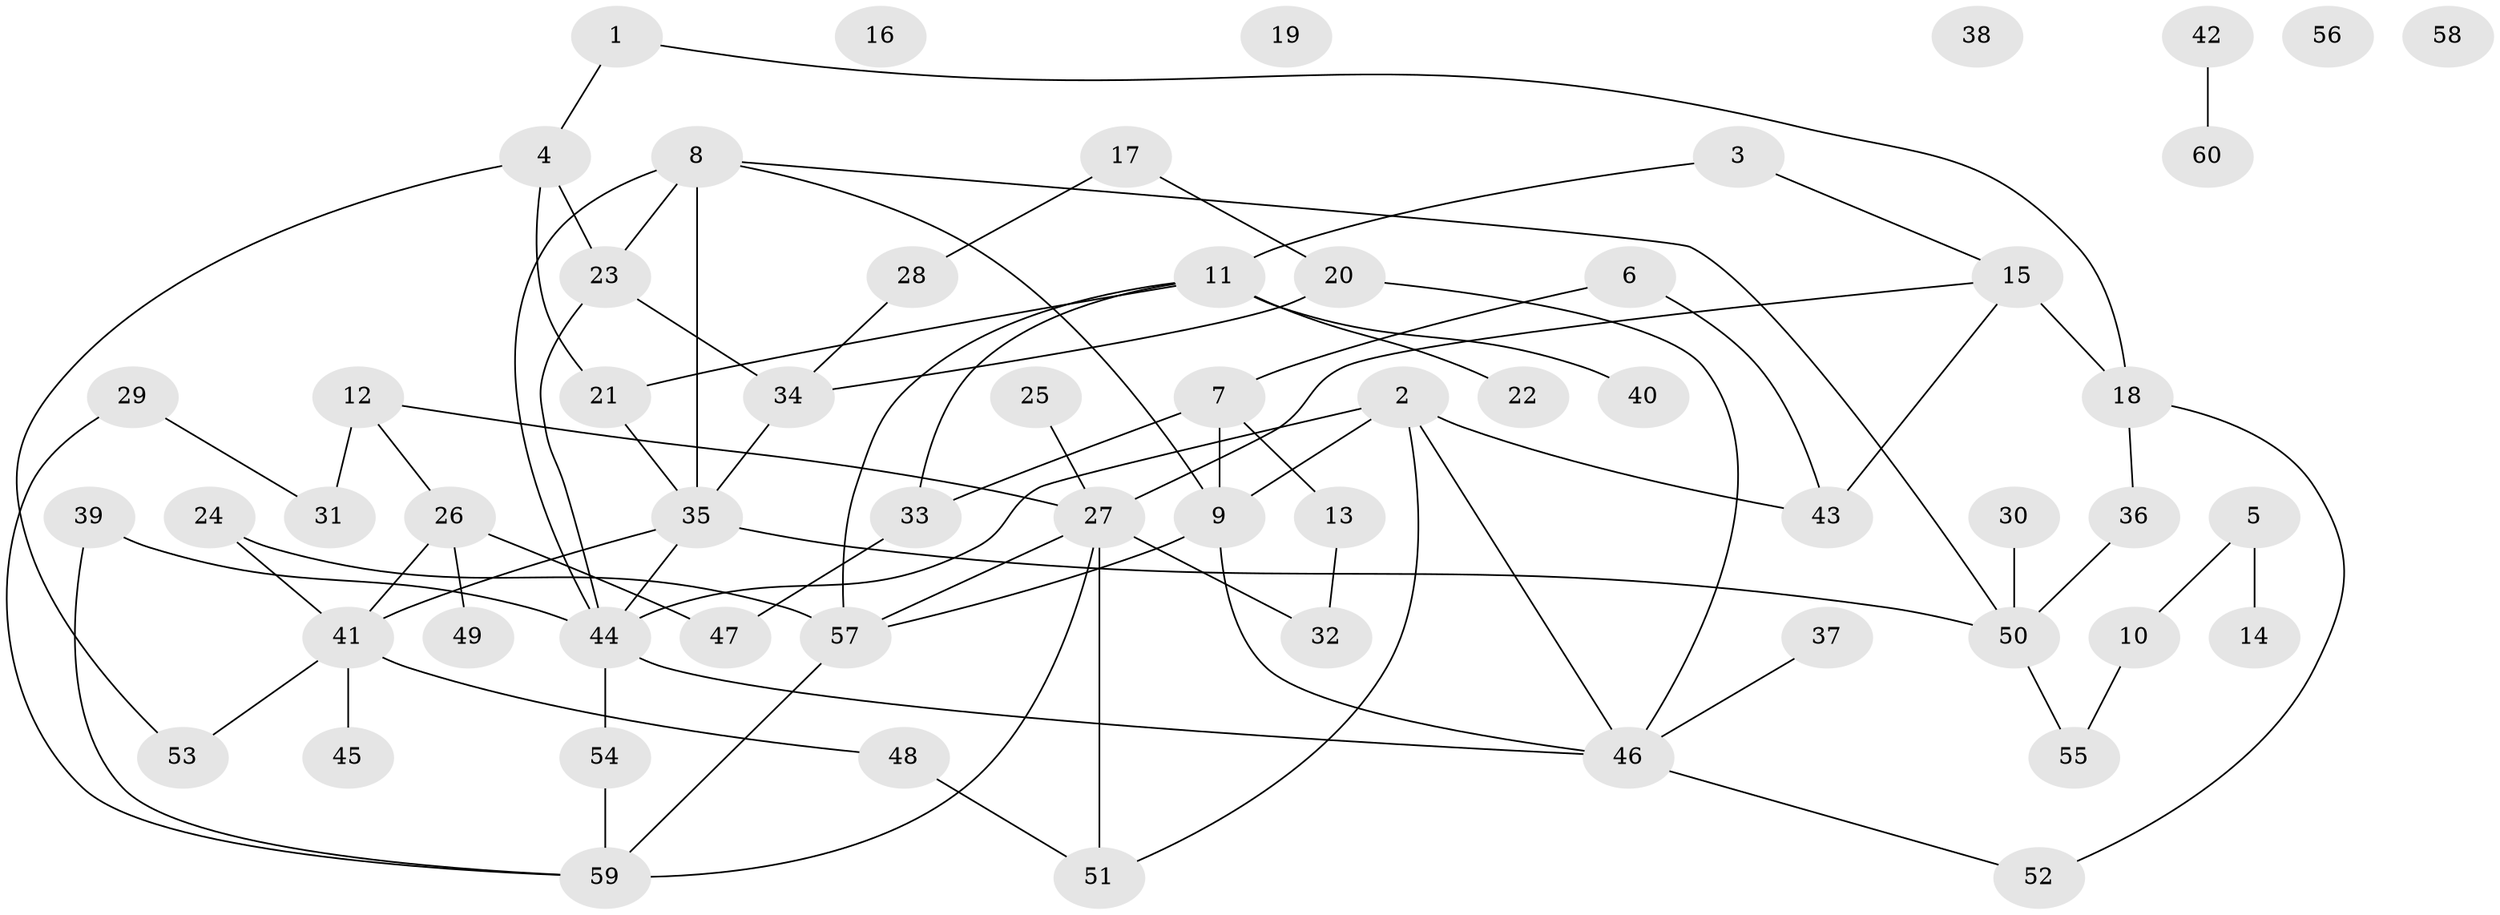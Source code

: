 // coarse degree distribution, {5: 0.15384615384615385, 4: 0.15384615384615385, 6: 0.23076923076923078, 2: 0.23076923076923078, 3: 0.07692307692307693, 8: 0.07692307692307693, 1: 0.07692307692307693}
// Generated by graph-tools (version 1.1) at 2025/47/03/04/25 22:47:53]
// undirected, 60 vertices, 82 edges
graph export_dot {
  node [color=gray90,style=filled];
  1;
  2;
  3;
  4;
  5;
  6;
  7;
  8;
  9;
  10;
  11;
  12;
  13;
  14;
  15;
  16;
  17;
  18;
  19;
  20;
  21;
  22;
  23;
  24;
  25;
  26;
  27;
  28;
  29;
  30;
  31;
  32;
  33;
  34;
  35;
  36;
  37;
  38;
  39;
  40;
  41;
  42;
  43;
  44;
  45;
  46;
  47;
  48;
  49;
  50;
  51;
  52;
  53;
  54;
  55;
  56;
  57;
  58;
  59;
  60;
  1 -- 4;
  1 -- 18;
  2 -- 9;
  2 -- 43;
  2 -- 44;
  2 -- 46;
  2 -- 51;
  3 -- 11;
  3 -- 15;
  4 -- 21;
  4 -- 23;
  4 -- 53;
  5 -- 10;
  5 -- 14;
  6 -- 7;
  6 -- 43;
  7 -- 9;
  7 -- 13;
  7 -- 33;
  8 -- 9;
  8 -- 23;
  8 -- 35;
  8 -- 44;
  8 -- 50;
  9 -- 46;
  9 -- 57;
  10 -- 55;
  11 -- 21;
  11 -- 22;
  11 -- 33;
  11 -- 40;
  11 -- 57;
  12 -- 26;
  12 -- 27;
  12 -- 31;
  13 -- 32;
  15 -- 18;
  15 -- 27;
  15 -- 43;
  17 -- 20;
  17 -- 28;
  18 -- 36;
  18 -- 52;
  20 -- 34;
  20 -- 46;
  21 -- 35;
  23 -- 34;
  23 -- 44;
  24 -- 41;
  24 -- 57;
  25 -- 27;
  26 -- 41;
  26 -- 47;
  26 -- 49;
  27 -- 32;
  27 -- 51;
  27 -- 57;
  27 -- 59;
  28 -- 34;
  29 -- 31;
  29 -- 59;
  30 -- 50;
  33 -- 47;
  34 -- 35;
  35 -- 41;
  35 -- 44;
  35 -- 50;
  36 -- 50;
  37 -- 46;
  39 -- 44;
  39 -- 59;
  41 -- 45;
  41 -- 48;
  41 -- 53;
  42 -- 60;
  44 -- 46;
  44 -- 54;
  46 -- 52;
  48 -- 51;
  50 -- 55;
  54 -- 59;
  57 -- 59;
}
